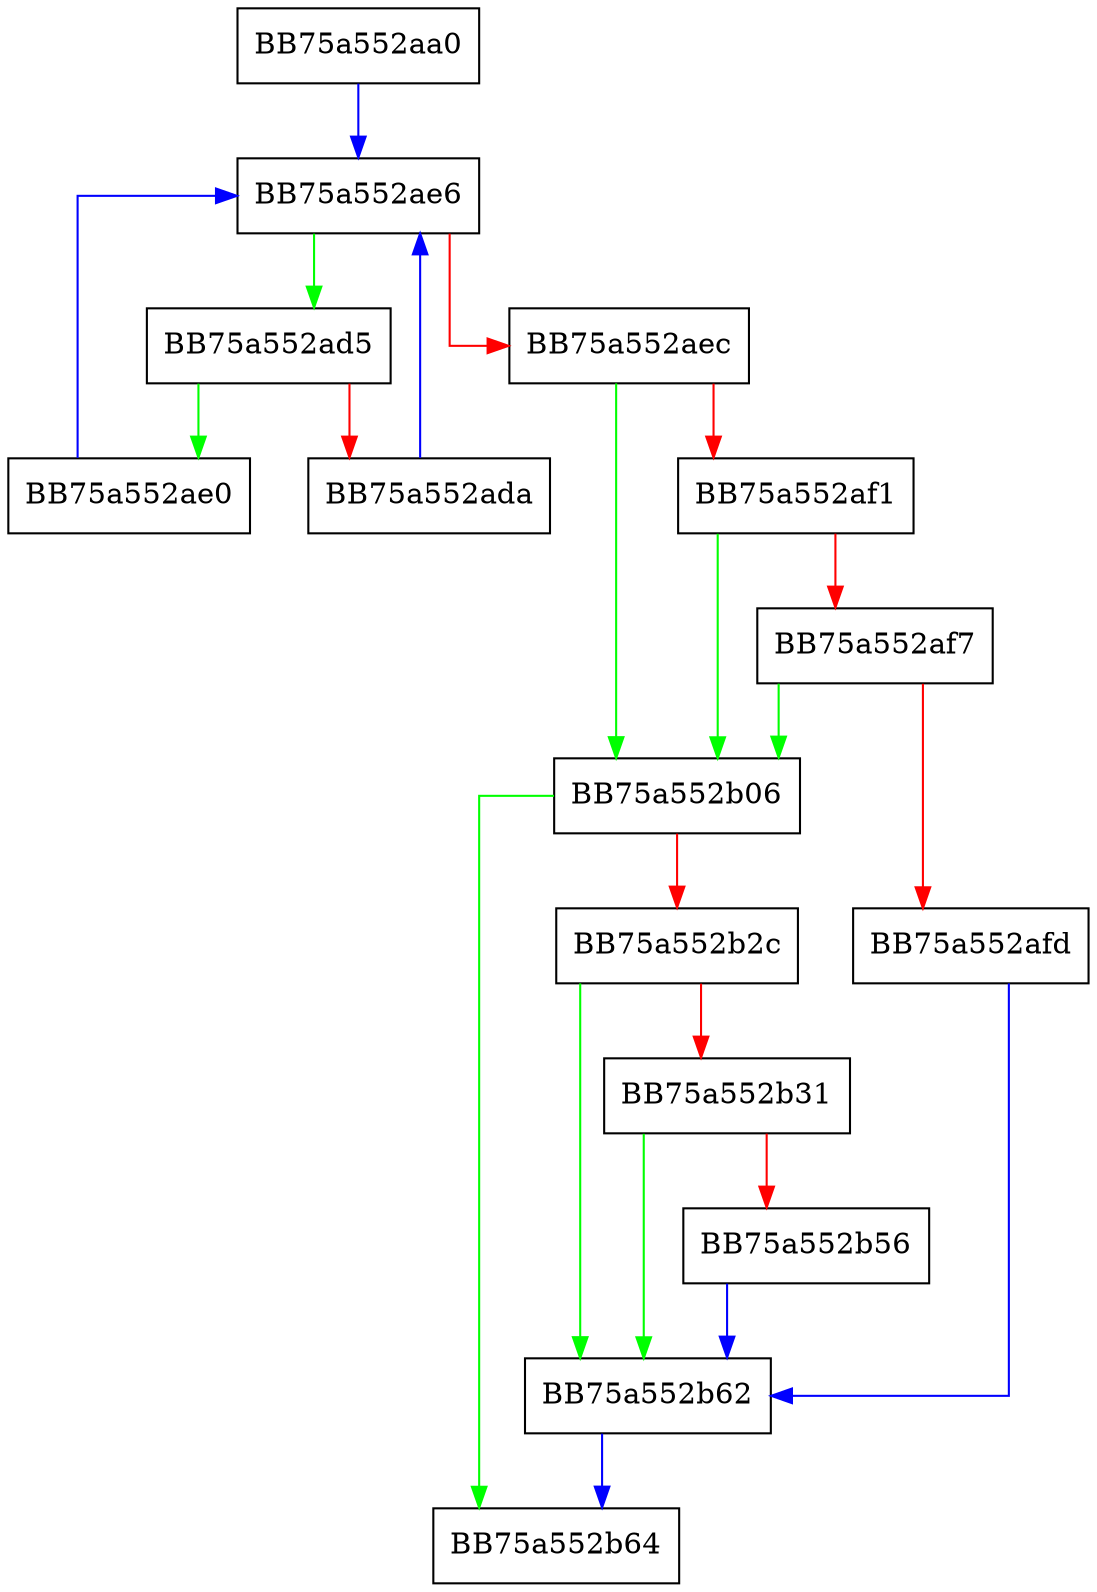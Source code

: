 digraph getLocalLazy {
  node [shape="box"];
  graph [splines=ortho];
  BB75a552aa0 -> BB75a552ae6 [color="blue"];
  BB75a552ad5 -> BB75a552ae0 [color="green"];
  BB75a552ad5 -> BB75a552ada [color="red"];
  BB75a552ada -> BB75a552ae6 [color="blue"];
  BB75a552ae0 -> BB75a552ae6 [color="blue"];
  BB75a552ae6 -> BB75a552ad5 [color="green"];
  BB75a552ae6 -> BB75a552aec [color="red"];
  BB75a552aec -> BB75a552b06 [color="green"];
  BB75a552aec -> BB75a552af1 [color="red"];
  BB75a552af1 -> BB75a552b06 [color="green"];
  BB75a552af1 -> BB75a552af7 [color="red"];
  BB75a552af7 -> BB75a552b06 [color="green"];
  BB75a552af7 -> BB75a552afd [color="red"];
  BB75a552afd -> BB75a552b62 [color="blue"];
  BB75a552b06 -> BB75a552b64 [color="green"];
  BB75a552b06 -> BB75a552b2c [color="red"];
  BB75a552b2c -> BB75a552b62 [color="green"];
  BB75a552b2c -> BB75a552b31 [color="red"];
  BB75a552b31 -> BB75a552b62 [color="green"];
  BB75a552b31 -> BB75a552b56 [color="red"];
  BB75a552b56 -> BB75a552b62 [color="blue"];
  BB75a552b62 -> BB75a552b64 [color="blue"];
}